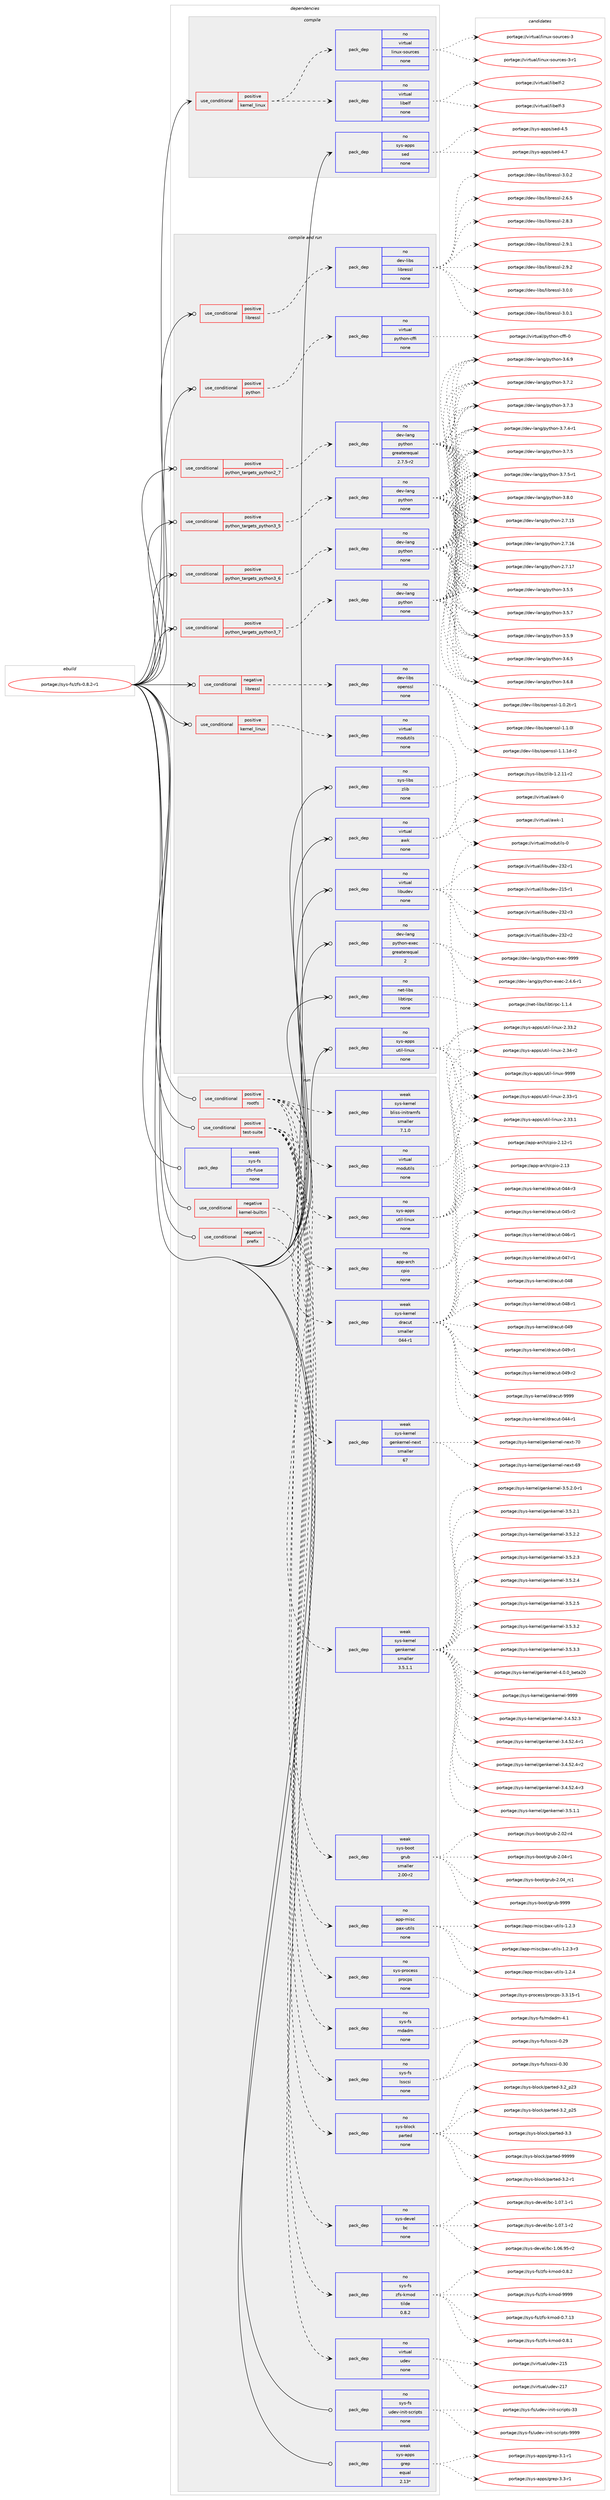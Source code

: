 digraph prolog {

# *************
# Graph options
# *************

newrank=true;
concentrate=true;
compound=true;
graph [rankdir=LR,fontname=Helvetica,fontsize=10,ranksep=1.5];#, ranksep=2.5, nodesep=0.2];
edge  [arrowhead=vee];
node  [fontname=Helvetica,fontsize=10];

# **********
# The ebuild
# **********

subgraph cluster_leftcol {
color=gray;
rank=same;
label=<<i>ebuild</i>>;
id [label="portage://sys-fs/zfs-0.8.2-r1", color=red, width=4, href="../sys-fs/zfs-0.8.2-r1.svg"];
}

# ****************
# The dependencies
# ****************

subgraph cluster_midcol {
color=gray;
label=<<i>dependencies</i>>;
subgraph cluster_compile {
fillcolor="#eeeeee";
style=filled;
label=<<i>compile</i>>;
subgraph cond103349 {
dependency426975 [label=<<TABLE BORDER="0" CELLBORDER="1" CELLSPACING="0" CELLPADDING="4"><TR><TD ROWSPAN="3" CELLPADDING="10">use_conditional</TD></TR><TR><TD>positive</TD></TR><TR><TD>kernel_linux</TD></TR></TABLE>>, shape=none, color=red];
subgraph pack316476 {
dependency426976 [label=<<TABLE BORDER="0" CELLBORDER="1" CELLSPACING="0" CELLPADDING="4" WIDTH="220"><TR><TD ROWSPAN="6" CELLPADDING="30">pack_dep</TD></TR><TR><TD WIDTH="110">no</TD></TR><TR><TD>virtual</TD></TR><TR><TD>linux-sources</TD></TR><TR><TD>none</TD></TR><TR><TD></TD></TR></TABLE>>, shape=none, color=blue];
}
dependency426975:e -> dependency426976:w [weight=20,style="dashed",arrowhead="vee"];
subgraph pack316477 {
dependency426977 [label=<<TABLE BORDER="0" CELLBORDER="1" CELLSPACING="0" CELLPADDING="4" WIDTH="220"><TR><TD ROWSPAN="6" CELLPADDING="30">pack_dep</TD></TR><TR><TD WIDTH="110">no</TD></TR><TR><TD>virtual</TD></TR><TR><TD>libelf</TD></TR><TR><TD>none</TD></TR><TR><TD></TD></TR></TABLE>>, shape=none, color=blue];
}
dependency426975:e -> dependency426977:w [weight=20,style="dashed",arrowhead="vee"];
}
id:e -> dependency426975:w [weight=20,style="solid",arrowhead="vee"];
subgraph pack316478 {
dependency426978 [label=<<TABLE BORDER="0" CELLBORDER="1" CELLSPACING="0" CELLPADDING="4" WIDTH="220"><TR><TD ROWSPAN="6" CELLPADDING="30">pack_dep</TD></TR><TR><TD WIDTH="110">no</TD></TR><TR><TD>sys-apps</TD></TR><TR><TD>sed</TD></TR><TR><TD>none</TD></TR><TR><TD></TD></TR></TABLE>>, shape=none, color=blue];
}
id:e -> dependency426978:w [weight=20,style="solid",arrowhead="vee"];
}
subgraph cluster_compileandrun {
fillcolor="#eeeeee";
style=filled;
label=<<i>compile and run</i>>;
subgraph cond103350 {
dependency426979 [label=<<TABLE BORDER="0" CELLBORDER="1" CELLSPACING="0" CELLPADDING="4"><TR><TD ROWSPAN="3" CELLPADDING="10">use_conditional</TD></TR><TR><TD>negative</TD></TR><TR><TD>libressl</TD></TR></TABLE>>, shape=none, color=red];
subgraph pack316479 {
dependency426980 [label=<<TABLE BORDER="0" CELLBORDER="1" CELLSPACING="0" CELLPADDING="4" WIDTH="220"><TR><TD ROWSPAN="6" CELLPADDING="30">pack_dep</TD></TR><TR><TD WIDTH="110">no</TD></TR><TR><TD>dev-libs</TD></TR><TR><TD>openssl</TD></TR><TR><TD>none</TD></TR><TR><TD></TD></TR></TABLE>>, shape=none, color=blue];
}
dependency426979:e -> dependency426980:w [weight=20,style="dashed",arrowhead="vee"];
}
id:e -> dependency426979:w [weight=20,style="solid",arrowhead="odotvee"];
subgraph cond103351 {
dependency426981 [label=<<TABLE BORDER="0" CELLBORDER="1" CELLSPACING="0" CELLPADDING="4"><TR><TD ROWSPAN="3" CELLPADDING="10">use_conditional</TD></TR><TR><TD>positive</TD></TR><TR><TD>kernel_linux</TD></TR></TABLE>>, shape=none, color=red];
subgraph pack316480 {
dependency426982 [label=<<TABLE BORDER="0" CELLBORDER="1" CELLSPACING="0" CELLPADDING="4" WIDTH="220"><TR><TD ROWSPAN="6" CELLPADDING="30">pack_dep</TD></TR><TR><TD WIDTH="110">no</TD></TR><TR><TD>virtual</TD></TR><TR><TD>modutils</TD></TR><TR><TD>none</TD></TR><TR><TD></TD></TR></TABLE>>, shape=none, color=blue];
}
dependency426981:e -> dependency426982:w [weight=20,style="dashed",arrowhead="vee"];
}
id:e -> dependency426981:w [weight=20,style="solid",arrowhead="odotvee"];
subgraph cond103352 {
dependency426983 [label=<<TABLE BORDER="0" CELLBORDER="1" CELLSPACING="0" CELLPADDING="4"><TR><TD ROWSPAN="3" CELLPADDING="10">use_conditional</TD></TR><TR><TD>positive</TD></TR><TR><TD>libressl</TD></TR></TABLE>>, shape=none, color=red];
subgraph pack316481 {
dependency426984 [label=<<TABLE BORDER="0" CELLBORDER="1" CELLSPACING="0" CELLPADDING="4" WIDTH="220"><TR><TD ROWSPAN="6" CELLPADDING="30">pack_dep</TD></TR><TR><TD WIDTH="110">no</TD></TR><TR><TD>dev-libs</TD></TR><TR><TD>libressl</TD></TR><TR><TD>none</TD></TR><TR><TD></TD></TR></TABLE>>, shape=none, color=blue];
}
dependency426983:e -> dependency426984:w [weight=20,style="dashed",arrowhead="vee"];
}
id:e -> dependency426983:w [weight=20,style="solid",arrowhead="odotvee"];
subgraph cond103353 {
dependency426985 [label=<<TABLE BORDER="0" CELLBORDER="1" CELLSPACING="0" CELLPADDING="4"><TR><TD ROWSPAN="3" CELLPADDING="10">use_conditional</TD></TR><TR><TD>positive</TD></TR><TR><TD>python</TD></TR></TABLE>>, shape=none, color=red];
subgraph pack316482 {
dependency426986 [label=<<TABLE BORDER="0" CELLBORDER="1" CELLSPACING="0" CELLPADDING="4" WIDTH="220"><TR><TD ROWSPAN="6" CELLPADDING="30">pack_dep</TD></TR><TR><TD WIDTH="110">no</TD></TR><TR><TD>virtual</TD></TR><TR><TD>python-cffi</TD></TR><TR><TD>none</TD></TR><TR><TD></TD></TR></TABLE>>, shape=none, color=blue];
}
dependency426985:e -> dependency426986:w [weight=20,style="dashed",arrowhead="vee"];
}
id:e -> dependency426985:w [weight=20,style="solid",arrowhead="odotvee"];
subgraph cond103354 {
dependency426987 [label=<<TABLE BORDER="0" CELLBORDER="1" CELLSPACING="0" CELLPADDING="4"><TR><TD ROWSPAN="3" CELLPADDING="10">use_conditional</TD></TR><TR><TD>positive</TD></TR><TR><TD>python_targets_python2_7</TD></TR></TABLE>>, shape=none, color=red];
subgraph pack316483 {
dependency426988 [label=<<TABLE BORDER="0" CELLBORDER="1" CELLSPACING="0" CELLPADDING="4" WIDTH="220"><TR><TD ROWSPAN="6" CELLPADDING="30">pack_dep</TD></TR><TR><TD WIDTH="110">no</TD></TR><TR><TD>dev-lang</TD></TR><TR><TD>python</TD></TR><TR><TD>greaterequal</TD></TR><TR><TD>2.7.5-r2</TD></TR></TABLE>>, shape=none, color=blue];
}
dependency426987:e -> dependency426988:w [weight=20,style="dashed",arrowhead="vee"];
}
id:e -> dependency426987:w [weight=20,style="solid",arrowhead="odotvee"];
subgraph cond103355 {
dependency426989 [label=<<TABLE BORDER="0" CELLBORDER="1" CELLSPACING="0" CELLPADDING="4"><TR><TD ROWSPAN="3" CELLPADDING="10">use_conditional</TD></TR><TR><TD>positive</TD></TR><TR><TD>python_targets_python3_5</TD></TR></TABLE>>, shape=none, color=red];
subgraph pack316484 {
dependency426990 [label=<<TABLE BORDER="0" CELLBORDER="1" CELLSPACING="0" CELLPADDING="4" WIDTH="220"><TR><TD ROWSPAN="6" CELLPADDING="30">pack_dep</TD></TR><TR><TD WIDTH="110">no</TD></TR><TR><TD>dev-lang</TD></TR><TR><TD>python</TD></TR><TR><TD>none</TD></TR><TR><TD></TD></TR></TABLE>>, shape=none, color=blue];
}
dependency426989:e -> dependency426990:w [weight=20,style="dashed",arrowhead="vee"];
}
id:e -> dependency426989:w [weight=20,style="solid",arrowhead="odotvee"];
subgraph cond103356 {
dependency426991 [label=<<TABLE BORDER="0" CELLBORDER="1" CELLSPACING="0" CELLPADDING="4"><TR><TD ROWSPAN="3" CELLPADDING="10">use_conditional</TD></TR><TR><TD>positive</TD></TR><TR><TD>python_targets_python3_6</TD></TR></TABLE>>, shape=none, color=red];
subgraph pack316485 {
dependency426992 [label=<<TABLE BORDER="0" CELLBORDER="1" CELLSPACING="0" CELLPADDING="4" WIDTH="220"><TR><TD ROWSPAN="6" CELLPADDING="30">pack_dep</TD></TR><TR><TD WIDTH="110">no</TD></TR><TR><TD>dev-lang</TD></TR><TR><TD>python</TD></TR><TR><TD>none</TD></TR><TR><TD></TD></TR></TABLE>>, shape=none, color=blue];
}
dependency426991:e -> dependency426992:w [weight=20,style="dashed",arrowhead="vee"];
}
id:e -> dependency426991:w [weight=20,style="solid",arrowhead="odotvee"];
subgraph cond103357 {
dependency426993 [label=<<TABLE BORDER="0" CELLBORDER="1" CELLSPACING="0" CELLPADDING="4"><TR><TD ROWSPAN="3" CELLPADDING="10">use_conditional</TD></TR><TR><TD>positive</TD></TR><TR><TD>python_targets_python3_7</TD></TR></TABLE>>, shape=none, color=red];
subgraph pack316486 {
dependency426994 [label=<<TABLE BORDER="0" CELLBORDER="1" CELLSPACING="0" CELLPADDING="4" WIDTH="220"><TR><TD ROWSPAN="6" CELLPADDING="30">pack_dep</TD></TR><TR><TD WIDTH="110">no</TD></TR><TR><TD>dev-lang</TD></TR><TR><TD>python</TD></TR><TR><TD>none</TD></TR><TR><TD></TD></TR></TABLE>>, shape=none, color=blue];
}
dependency426993:e -> dependency426994:w [weight=20,style="dashed",arrowhead="vee"];
}
id:e -> dependency426993:w [weight=20,style="solid",arrowhead="odotvee"];
subgraph pack316487 {
dependency426995 [label=<<TABLE BORDER="0" CELLBORDER="1" CELLSPACING="0" CELLPADDING="4" WIDTH="220"><TR><TD ROWSPAN="6" CELLPADDING="30">pack_dep</TD></TR><TR><TD WIDTH="110">no</TD></TR><TR><TD>dev-lang</TD></TR><TR><TD>python-exec</TD></TR><TR><TD>greaterequal</TD></TR><TR><TD>2</TD></TR></TABLE>>, shape=none, color=blue];
}
id:e -> dependency426995:w [weight=20,style="solid",arrowhead="odotvee"];
subgraph pack316488 {
dependency426996 [label=<<TABLE BORDER="0" CELLBORDER="1" CELLSPACING="0" CELLPADDING="4" WIDTH="220"><TR><TD ROWSPAN="6" CELLPADDING="30">pack_dep</TD></TR><TR><TD WIDTH="110">no</TD></TR><TR><TD>net-libs</TD></TR><TR><TD>libtirpc</TD></TR><TR><TD>none</TD></TR><TR><TD></TD></TR></TABLE>>, shape=none, color=blue];
}
id:e -> dependency426996:w [weight=20,style="solid",arrowhead="odotvee"];
subgraph pack316489 {
dependency426997 [label=<<TABLE BORDER="0" CELLBORDER="1" CELLSPACING="0" CELLPADDING="4" WIDTH="220"><TR><TD ROWSPAN="6" CELLPADDING="30">pack_dep</TD></TR><TR><TD WIDTH="110">no</TD></TR><TR><TD>sys-apps</TD></TR><TR><TD>util-linux</TD></TR><TR><TD>none</TD></TR><TR><TD></TD></TR></TABLE>>, shape=none, color=blue];
}
id:e -> dependency426997:w [weight=20,style="solid",arrowhead="odotvee"];
subgraph pack316490 {
dependency426998 [label=<<TABLE BORDER="0" CELLBORDER="1" CELLSPACING="0" CELLPADDING="4" WIDTH="220"><TR><TD ROWSPAN="6" CELLPADDING="30">pack_dep</TD></TR><TR><TD WIDTH="110">no</TD></TR><TR><TD>sys-libs</TD></TR><TR><TD>zlib</TD></TR><TR><TD>none</TD></TR><TR><TD></TD></TR></TABLE>>, shape=none, color=blue];
}
id:e -> dependency426998:w [weight=20,style="solid",arrowhead="odotvee"];
subgraph pack316491 {
dependency426999 [label=<<TABLE BORDER="0" CELLBORDER="1" CELLSPACING="0" CELLPADDING="4" WIDTH="220"><TR><TD ROWSPAN="6" CELLPADDING="30">pack_dep</TD></TR><TR><TD WIDTH="110">no</TD></TR><TR><TD>virtual</TD></TR><TR><TD>awk</TD></TR><TR><TD>none</TD></TR><TR><TD></TD></TR></TABLE>>, shape=none, color=blue];
}
id:e -> dependency426999:w [weight=20,style="solid",arrowhead="odotvee"];
subgraph pack316492 {
dependency427000 [label=<<TABLE BORDER="0" CELLBORDER="1" CELLSPACING="0" CELLPADDING="4" WIDTH="220"><TR><TD ROWSPAN="6" CELLPADDING="30">pack_dep</TD></TR><TR><TD WIDTH="110">no</TD></TR><TR><TD>virtual</TD></TR><TR><TD>libudev</TD></TR><TR><TD>none</TD></TR><TR><TD></TD></TR></TABLE>>, shape=none, color=blue];
}
id:e -> dependency427000:w [weight=20,style="solid",arrowhead="odotvee"];
}
subgraph cluster_run {
fillcolor="#eeeeee";
style=filled;
label=<<i>run</i>>;
subgraph cond103358 {
dependency427001 [label=<<TABLE BORDER="0" CELLBORDER="1" CELLSPACING="0" CELLPADDING="4"><TR><TD ROWSPAN="3" CELLPADDING="10">use_conditional</TD></TR><TR><TD>negative</TD></TR><TR><TD>kernel-builtin</TD></TR></TABLE>>, shape=none, color=red];
subgraph pack316493 {
dependency427002 [label=<<TABLE BORDER="0" CELLBORDER="1" CELLSPACING="0" CELLPADDING="4" WIDTH="220"><TR><TD ROWSPAN="6" CELLPADDING="30">pack_dep</TD></TR><TR><TD WIDTH="110">no</TD></TR><TR><TD>sys-fs</TD></TR><TR><TD>zfs-kmod</TD></TR><TR><TD>tilde</TD></TR><TR><TD>0.8.2</TD></TR></TABLE>>, shape=none, color=blue];
}
dependency427001:e -> dependency427002:w [weight=20,style="dashed",arrowhead="vee"];
}
id:e -> dependency427001:w [weight=20,style="solid",arrowhead="odot"];
subgraph cond103359 {
dependency427003 [label=<<TABLE BORDER="0" CELLBORDER="1" CELLSPACING="0" CELLPADDING="4"><TR><TD ROWSPAN="3" CELLPADDING="10">use_conditional</TD></TR><TR><TD>negative</TD></TR><TR><TD>prefix</TD></TR></TABLE>>, shape=none, color=red];
subgraph pack316494 {
dependency427004 [label=<<TABLE BORDER="0" CELLBORDER="1" CELLSPACING="0" CELLPADDING="4" WIDTH="220"><TR><TD ROWSPAN="6" CELLPADDING="30">pack_dep</TD></TR><TR><TD WIDTH="110">no</TD></TR><TR><TD>virtual</TD></TR><TR><TD>udev</TD></TR><TR><TD>none</TD></TR><TR><TD></TD></TR></TABLE>>, shape=none, color=blue];
}
dependency427003:e -> dependency427004:w [weight=20,style="dashed",arrowhead="vee"];
}
id:e -> dependency427003:w [weight=20,style="solid",arrowhead="odot"];
subgraph cond103360 {
dependency427005 [label=<<TABLE BORDER="0" CELLBORDER="1" CELLSPACING="0" CELLPADDING="4"><TR><TD ROWSPAN="3" CELLPADDING="10">use_conditional</TD></TR><TR><TD>positive</TD></TR><TR><TD>rootfs</TD></TR></TABLE>>, shape=none, color=red];
subgraph pack316495 {
dependency427006 [label=<<TABLE BORDER="0" CELLBORDER="1" CELLSPACING="0" CELLPADDING="4" WIDTH="220"><TR><TD ROWSPAN="6" CELLPADDING="30">pack_dep</TD></TR><TR><TD WIDTH="110">no</TD></TR><TR><TD>app-arch</TD></TR><TR><TD>cpio</TD></TR><TR><TD>none</TD></TR><TR><TD></TD></TR></TABLE>>, shape=none, color=blue];
}
dependency427005:e -> dependency427006:w [weight=20,style="dashed",arrowhead="vee"];
subgraph pack316496 {
dependency427007 [label=<<TABLE BORDER="0" CELLBORDER="1" CELLSPACING="0" CELLPADDING="4" WIDTH="220"><TR><TD ROWSPAN="6" CELLPADDING="30">pack_dep</TD></TR><TR><TD WIDTH="110">no</TD></TR><TR><TD>app-misc</TD></TR><TR><TD>pax-utils</TD></TR><TR><TD>none</TD></TR><TR><TD></TD></TR></TABLE>>, shape=none, color=blue];
}
dependency427005:e -> dependency427007:w [weight=20,style="dashed",arrowhead="vee"];
subgraph pack316497 {
dependency427008 [label=<<TABLE BORDER="0" CELLBORDER="1" CELLSPACING="0" CELLPADDING="4" WIDTH="220"><TR><TD ROWSPAN="6" CELLPADDING="30">pack_dep</TD></TR><TR><TD WIDTH="110">weak</TD></TR><TR><TD>sys-boot</TD></TR><TR><TD>grub</TD></TR><TR><TD>smaller</TD></TR><TR><TD>2.00-r2</TD></TR></TABLE>>, shape=none, color=blue];
}
dependency427005:e -> dependency427008:w [weight=20,style="dashed",arrowhead="vee"];
subgraph pack316498 {
dependency427009 [label=<<TABLE BORDER="0" CELLBORDER="1" CELLSPACING="0" CELLPADDING="4" WIDTH="220"><TR><TD ROWSPAN="6" CELLPADDING="30">pack_dep</TD></TR><TR><TD WIDTH="110">weak</TD></TR><TR><TD>sys-kernel</TD></TR><TR><TD>genkernel</TD></TR><TR><TD>smaller</TD></TR><TR><TD>3.5.1.1</TD></TR></TABLE>>, shape=none, color=blue];
}
dependency427005:e -> dependency427009:w [weight=20,style="dashed",arrowhead="vee"];
subgraph pack316499 {
dependency427010 [label=<<TABLE BORDER="0" CELLBORDER="1" CELLSPACING="0" CELLPADDING="4" WIDTH="220"><TR><TD ROWSPAN="6" CELLPADDING="30">pack_dep</TD></TR><TR><TD WIDTH="110">weak</TD></TR><TR><TD>sys-kernel</TD></TR><TR><TD>genkernel-next</TD></TR><TR><TD>smaller</TD></TR><TR><TD>67</TD></TR></TABLE>>, shape=none, color=blue];
}
dependency427005:e -> dependency427010:w [weight=20,style="dashed",arrowhead="vee"];
subgraph pack316500 {
dependency427011 [label=<<TABLE BORDER="0" CELLBORDER="1" CELLSPACING="0" CELLPADDING="4" WIDTH="220"><TR><TD ROWSPAN="6" CELLPADDING="30">pack_dep</TD></TR><TR><TD WIDTH="110">weak</TD></TR><TR><TD>sys-kernel</TD></TR><TR><TD>bliss-initramfs</TD></TR><TR><TD>smaller</TD></TR><TR><TD>7.1.0</TD></TR></TABLE>>, shape=none, color=blue];
}
dependency427005:e -> dependency427011:w [weight=20,style="dashed",arrowhead="vee"];
subgraph pack316501 {
dependency427012 [label=<<TABLE BORDER="0" CELLBORDER="1" CELLSPACING="0" CELLPADDING="4" WIDTH="220"><TR><TD ROWSPAN="6" CELLPADDING="30">pack_dep</TD></TR><TR><TD WIDTH="110">weak</TD></TR><TR><TD>sys-kernel</TD></TR><TR><TD>dracut</TD></TR><TR><TD>smaller</TD></TR><TR><TD>044-r1</TD></TR></TABLE>>, shape=none, color=blue];
}
dependency427005:e -> dependency427012:w [weight=20,style="dashed",arrowhead="vee"];
}
id:e -> dependency427005:w [weight=20,style="solid",arrowhead="odot"];
subgraph cond103361 {
dependency427013 [label=<<TABLE BORDER="0" CELLBORDER="1" CELLSPACING="0" CELLPADDING="4"><TR><TD ROWSPAN="3" CELLPADDING="10">use_conditional</TD></TR><TR><TD>positive</TD></TR><TR><TD>test-suite</TD></TR></TABLE>>, shape=none, color=red];
subgraph pack316502 {
dependency427014 [label=<<TABLE BORDER="0" CELLBORDER="1" CELLSPACING="0" CELLPADDING="4" WIDTH="220"><TR><TD ROWSPAN="6" CELLPADDING="30">pack_dep</TD></TR><TR><TD WIDTH="110">no</TD></TR><TR><TD>sys-apps</TD></TR><TR><TD>util-linux</TD></TR><TR><TD>none</TD></TR><TR><TD></TD></TR></TABLE>>, shape=none, color=blue];
}
dependency427013:e -> dependency427014:w [weight=20,style="dashed",arrowhead="vee"];
subgraph pack316503 {
dependency427015 [label=<<TABLE BORDER="0" CELLBORDER="1" CELLSPACING="0" CELLPADDING="4" WIDTH="220"><TR><TD ROWSPAN="6" CELLPADDING="30">pack_dep</TD></TR><TR><TD WIDTH="110">no</TD></TR><TR><TD>sys-devel</TD></TR><TR><TD>bc</TD></TR><TR><TD>none</TD></TR><TR><TD></TD></TR></TABLE>>, shape=none, color=blue];
}
dependency427013:e -> dependency427015:w [weight=20,style="dashed",arrowhead="vee"];
subgraph pack316504 {
dependency427016 [label=<<TABLE BORDER="0" CELLBORDER="1" CELLSPACING="0" CELLPADDING="4" WIDTH="220"><TR><TD ROWSPAN="6" CELLPADDING="30">pack_dep</TD></TR><TR><TD WIDTH="110">no</TD></TR><TR><TD>sys-block</TD></TR><TR><TD>parted</TD></TR><TR><TD>none</TD></TR><TR><TD></TD></TR></TABLE>>, shape=none, color=blue];
}
dependency427013:e -> dependency427016:w [weight=20,style="dashed",arrowhead="vee"];
subgraph pack316505 {
dependency427017 [label=<<TABLE BORDER="0" CELLBORDER="1" CELLSPACING="0" CELLPADDING="4" WIDTH="220"><TR><TD ROWSPAN="6" CELLPADDING="30">pack_dep</TD></TR><TR><TD WIDTH="110">no</TD></TR><TR><TD>sys-fs</TD></TR><TR><TD>lsscsi</TD></TR><TR><TD>none</TD></TR><TR><TD></TD></TR></TABLE>>, shape=none, color=blue];
}
dependency427013:e -> dependency427017:w [weight=20,style="dashed",arrowhead="vee"];
subgraph pack316506 {
dependency427018 [label=<<TABLE BORDER="0" CELLBORDER="1" CELLSPACING="0" CELLPADDING="4" WIDTH="220"><TR><TD ROWSPAN="6" CELLPADDING="30">pack_dep</TD></TR><TR><TD WIDTH="110">no</TD></TR><TR><TD>sys-fs</TD></TR><TR><TD>mdadm</TD></TR><TR><TD>none</TD></TR><TR><TD></TD></TR></TABLE>>, shape=none, color=blue];
}
dependency427013:e -> dependency427018:w [weight=20,style="dashed",arrowhead="vee"];
subgraph pack316507 {
dependency427019 [label=<<TABLE BORDER="0" CELLBORDER="1" CELLSPACING="0" CELLPADDING="4" WIDTH="220"><TR><TD ROWSPAN="6" CELLPADDING="30">pack_dep</TD></TR><TR><TD WIDTH="110">no</TD></TR><TR><TD>sys-process</TD></TR><TR><TD>procps</TD></TR><TR><TD>none</TD></TR><TR><TD></TD></TR></TABLE>>, shape=none, color=blue];
}
dependency427013:e -> dependency427019:w [weight=20,style="dashed",arrowhead="vee"];
subgraph pack316508 {
dependency427020 [label=<<TABLE BORDER="0" CELLBORDER="1" CELLSPACING="0" CELLPADDING="4" WIDTH="220"><TR><TD ROWSPAN="6" CELLPADDING="30">pack_dep</TD></TR><TR><TD WIDTH="110">no</TD></TR><TR><TD>virtual</TD></TR><TR><TD>modutils</TD></TR><TR><TD>none</TD></TR><TR><TD></TD></TR></TABLE>>, shape=none, color=blue];
}
dependency427013:e -> dependency427020:w [weight=20,style="dashed",arrowhead="vee"];
}
id:e -> dependency427013:w [weight=20,style="solid",arrowhead="odot"];
subgraph pack316509 {
dependency427021 [label=<<TABLE BORDER="0" CELLBORDER="1" CELLSPACING="0" CELLPADDING="4" WIDTH="220"><TR><TD ROWSPAN="6" CELLPADDING="30">pack_dep</TD></TR><TR><TD WIDTH="110">no</TD></TR><TR><TD>sys-fs</TD></TR><TR><TD>udev-init-scripts</TD></TR><TR><TD>none</TD></TR><TR><TD></TD></TR></TABLE>>, shape=none, color=blue];
}
id:e -> dependency427021:w [weight=20,style="solid",arrowhead="odot"];
subgraph pack316510 {
dependency427022 [label=<<TABLE BORDER="0" CELLBORDER="1" CELLSPACING="0" CELLPADDING="4" WIDTH="220"><TR><TD ROWSPAN="6" CELLPADDING="30">pack_dep</TD></TR><TR><TD WIDTH="110">weak</TD></TR><TR><TD>sys-apps</TD></TR><TR><TD>grep</TD></TR><TR><TD>equal</TD></TR><TR><TD>2.13*</TD></TR></TABLE>>, shape=none, color=blue];
}
id:e -> dependency427022:w [weight=20,style="solid",arrowhead="odot"];
subgraph pack316511 {
dependency427023 [label=<<TABLE BORDER="0" CELLBORDER="1" CELLSPACING="0" CELLPADDING="4" WIDTH="220"><TR><TD ROWSPAN="6" CELLPADDING="30">pack_dep</TD></TR><TR><TD WIDTH="110">weak</TD></TR><TR><TD>sys-fs</TD></TR><TR><TD>zfs-fuse</TD></TR><TR><TD>none</TD></TR><TR><TD></TD></TR></TABLE>>, shape=none, color=blue];
}
id:e -> dependency427023:w [weight=20,style="solid",arrowhead="odot"];
}
}

# **************
# The candidates
# **************

subgraph cluster_choices {
rank=same;
color=gray;
label=<<i>candidates</i>>;

subgraph choice316476 {
color=black;
nodesep=1;
choiceportage118105114116117971084710810511011712045115111117114991011154551 [label="portage://virtual/linux-sources-3", color=red, width=4,href="../virtual/linux-sources-3.svg"];
choiceportage1181051141161179710847108105110117120451151111171149910111545514511449 [label="portage://virtual/linux-sources-3-r1", color=red, width=4,href="../virtual/linux-sources-3-r1.svg"];
dependency426976:e -> choiceportage118105114116117971084710810511011712045115111117114991011154551:w [style=dotted,weight="100"];
dependency426976:e -> choiceportage1181051141161179710847108105110117120451151111171149910111545514511449:w [style=dotted,weight="100"];
}
subgraph choice316477 {
color=black;
nodesep=1;
choiceportage1181051141161179710847108105981011081024550 [label="portage://virtual/libelf-2", color=red, width=4,href="../virtual/libelf-2.svg"];
choiceportage1181051141161179710847108105981011081024551 [label="portage://virtual/libelf-3", color=red, width=4,href="../virtual/libelf-3.svg"];
dependency426977:e -> choiceportage1181051141161179710847108105981011081024550:w [style=dotted,weight="100"];
dependency426977:e -> choiceportage1181051141161179710847108105981011081024551:w [style=dotted,weight="100"];
}
subgraph choice316478 {
color=black;
nodesep=1;
choiceportage11512111545971121121154711510110045524653 [label="portage://sys-apps/sed-4.5", color=red, width=4,href="../sys-apps/sed-4.5.svg"];
choiceportage11512111545971121121154711510110045524655 [label="portage://sys-apps/sed-4.7", color=red, width=4,href="../sys-apps/sed-4.7.svg"];
dependency426978:e -> choiceportage11512111545971121121154711510110045524653:w [style=dotted,weight="100"];
dependency426978:e -> choiceportage11512111545971121121154711510110045524655:w [style=dotted,weight="100"];
}
subgraph choice316479 {
color=black;
nodesep=1;
choiceportage1001011184510810598115471111121011101151151084549464846501164511449 [label="portage://dev-libs/openssl-1.0.2t-r1", color=red, width=4,href="../dev-libs/openssl-1.0.2t-r1.svg"];
choiceportage100101118451081059811547111112101110115115108454946494648108 [label="portage://dev-libs/openssl-1.1.0l", color=red, width=4,href="../dev-libs/openssl-1.1.0l.svg"];
choiceportage1001011184510810598115471111121011101151151084549464946491004511450 [label="portage://dev-libs/openssl-1.1.1d-r2", color=red, width=4,href="../dev-libs/openssl-1.1.1d-r2.svg"];
dependency426980:e -> choiceportage1001011184510810598115471111121011101151151084549464846501164511449:w [style=dotted,weight="100"];
dependency426980:e -> choiceportage100101118451081059811547111112101110115115108454946494648108:w [style=dotted,weight="100"];
dependency426980:e -> choiceportage1001011184510810598115471111121011101151151084549464946491004511450:w [style=dotted,weight="100"];
}
subgraph choice316480 {
color=black;
nodesep=1;
choiceportage11810511411611797108471091111001171161051081154548 [label="portage://virtual/modutils-0", color=red, width=4,href="../virtual/modutils-0.svg"];
dependency426982:e -> choiceportage11810511411611797108471091111001171161051081154548:w [style=dotted,weight="100"];
}
subgraph choice316481 {
color=black;
nodesep=1;
choiceportage10010111845108105981154710810598114101115115108455046544653 [label="portage://dev-libs/libressl-2.6.5", color=red, width=4,href="../dev-libs/libressl-2.6.5.svg"];
choiceportage10010111845108105981154710810598114101115115108455046564651 [label="portage://dev-libs/libressl-2.8.3", color=red, width=4,href="../dev-libs/libressl-2.8.3.svg"];
choiceportage10010111845108105981154710810598114101115115108455046574649 [label="portage://dev-libs/libressl-2.9.1", color=red, width=4,href="../dev-libs/libressl-2.9.1.svg"];
choiceportage10010111845108105981154710810598114101115115108455046574650 [label="portage://dev-libs/libressl-2.9.2", color=red, width=4,href="../dev-libs/libressl-2.9.2.svg"];
choiceportage10010111845108105981154710810598114101115115108455146484648 [label="portage://dev-libs/libressl-3.0.0", color=red, width=4,href="../dev-libs/libressl-3.0.0.svg"];
choiceportage10010111845108105981154710810598114101115115108455146484649 [label="portage://dev-libs/libressl-3.0.1", color=red, width=4,href="../dev-libs/libressl-3.0.1.svg"];
choiceportage10010111845108105981154710810598114101115115108455146484650 [label="portage://dev-libs/libressl-3.0.2", color=red, width=4,href="../dev-libs/libressl-3.0.2.svg"];
dependency426984:e -> choiceportage10010111845108105981154710810598114101115115108455046544653:w [style=dotted,weight="100"];
dependency426984:e -> choiceportage10010111845108105981154710810598114101115115108455046564651:w [style=dotted,weight="100"];
dependency426984:e -> choiceportage10010111845108105981154710810598114101115115108455046574649:w [style=dotted,weight="100"];
dependency426984:e -> choiceportage10010111845108105981154710810598114101115115108455046574650:w [style=dotted,weight="100"];
dependency426984:e -> choiceportage10010111845108105981154710810598114101115115108455146484648:w [style=dotted,weight="100"];
dependency426984:e -> choiceportage10010111845108105981154710810598114101115115108455146484649:w [style=dotted,weight="100"];
dependency426984:e -> choiceportage10010111845108105981154710810598114101115115108455146484650:w [style=dotted,weight="100"];
}
subgraph choice316482 {
color=black;
nodesep=1;
choiceportage118105114116117971084711212111610411111045991021021054548 [label="portage://virtual/python-cffi-0", color=red, width=4,href="../virtual/python-cffi-0.svg"];
dependency426986:e -> choiceportage118105114116117971084711212111610411111045991021021054548:w [style=dotted,weight="100"];
}
subgraph choice316483 {
color=black;
nodesep=1;
choiceportage10010111845108971101034711212111610411111045504655464953 [label="portage://dev-lang/python-2.7.15", color=red, width=4,href="../dev-lang/python-2.7.15.svg"];
choiceportage10010111845108971101034711212111610411111045504655464954 [label="portage://dev-lang/python-2.7.16", color=red, width=4,href="../dev-lang/python-2.7.16.svg"];
choiceportage10010111845108971101034711212111610411111045504655464955 [label="portage://dev-lang/python-2.7.17", color=red, width=4,href="../dev-lang/python-2.7.17.svg"];
choiceportage100101118451089711010347112121116104111110455146534653 [label="portage://dev-lang/python-3.5.5", color=red, width=4,href="../dev-lang/python-3.5.5.svg"];
choiceportage100101118451089711010347112121116104111110455146534655 [label="portage://dev-lang/python-3.5.7", color=red, width=4,href="../dev-lang/python-3.5.7.svg"];
choiceportage100101118451089711010347112121116104111110455146534657 [label="portage://dev-lang/python-3.5.9", color=red, width=4,href="../dev-lang/python-3.5.9.svg"];
choiceportage100101118451089711010347112121116104111110455146544653 [label="portage://dev-lang/python-3.6.5", color=red, width=4,href="../dev-lang/python-3.6.5.svg"];
choiceportage100101118451089711010347112121116104111110455146544656 [label="portage://dev-lang/python-3.6.8", color=red, width=4,href="../dev-lang/python-3.6.8.svg"];
choiceportage100101118451089711010347112121116104111110455146544657 [label="portage://dev-lang/python-3.6.9", color=red, width=4,href="../dev-lang/python-3.6.9.svg"];
choiceportage100101118451089711010347112121116104111110455146554650 [label="portage://dev-lang/python-3.7.2", color=red, width=4,href="../dev-lang/python-3.7.2.svg"];
choiceportage100101118451089711010347112121116104111110455146554651 [label="portage://dev-lang/python-3.7.3", color=red, width=4,href="../dev-lang/python-3.7.3.svg"];
choiceportage1001011184510897110103471121211161041111104551465546524511449 [label="portage://dev-lang/python-3.7.4-r1", color=red, width=4,href="../dev-lang/python-3.7.4-r1.svg"];
choiceportage100101118451089711010347112121116104111110455146554653 [label="portage://dev-lang/python-3.7.5", color=red, width=4,href="../dev-lang/python-3.7.5.svg"];
choiceportage1001011184510897110103471121211161041111104551465546534511449 [label="portage://dev-lang/python-3.7.5-r1", color=red, width=4,href="../dev-lang/python-3.7.5-r1.svg"];
choiceportage100101118451089711010347112121116104111110455146564648 [label="portage://dev-lang/python-3.8.0", color=red, width=4,href="../dev-lang/python-3.8.0.svg"];
dependency426988:e -> choiceportage10010111845108971101034711212111610411111045504655464953:w [style=dotted,weight="100"];
dependency426988:e -> choiceportage10010111845108971101034711212111610411111045504655464954:w [style=dotted,weight="100"];
dependency426988:e -> choiceportage10010111845108971101034711212111610411111045504655464955:w [style=dotted,weight="100"];
dependency426988:e -> choiceportage100101118451089711010347112121116104111110455146534653:w [style=dotted,weight="100"];
dependency426988:e -> choiceportage100101118451089711010347112121116104111110455146534655:w [style=dotted,weight="100"];
dependency426988:e -> choiceportage100101118451089711010347112121116104111110455146534657:w [style=dotted,weight="100"];
dependency426988:e -> choiceportage100101118451089711010347112121116104111110455146544653:w [style=dotted,weight="100"];
dependency426988:e -> choiceportage100101118451089711010347112121116104111110455146544656:w [style=dotted,weight="100"];
dependency426988:e -> choiceportage100101118451089711010347112121116104111110455146544657:w [style=dotted,weight="100"];
dependency426988:e -> choiceportage100101118451089711010347112121116104111110455146554650:w [style=dotted,weight="100"];
dependency426988:e -> choiceportage100101118451089711010347112121116104111110455146554651:w [style=dotted,weight="100"];
dependency426988:e -> choiceportage1001011184510897110103471121211161041111104551465546524511449:w [style=dotted,weight="100"];
dependency426988:e -> choiceportage100101118451089711010347112121116104111110455146554653:w [style=dotted,weight="100"];
dependency426988:e -> choiceportage1001011184510897110103471121211161041111104551465546534511449:w [style=dotted,weight="100"];
dependency426988:e -> choiceportage100101118451089711010347112121116104111110455146564648:w [style=dotted,weight="100"];
}
subgraph choice316484 {
color=black;
nodesep=1;
choiceportage10010111845108971101034711212111610411111045504655464953 [label="portage://dev-lang/python-2.7.15", color=red, width=4,href="../dev-lang/python-2.7.15.svg"];
choiceportage10010111845108971101034711212111610411111045504655464954 [label="portage://dev-lang/python-2.7.16", color=red, width=4,href="../dev-lang/python-2.7.16.svg"];
choiceportage10010111845108971101034711212111610411111045504655464955 [label="portage://dev-lang/python-2.7.17", color=red, width=4,href="../dev-lang/python-2.7.17.svg"];
choiceportage100101118451089711010347112121116104111110455146534653 [label="portage://dev-lang/python-3.5.5", color=red, width=4,href="../dev-lang/python-3.5.5.svg"];
choiceportage100101118451089711010347112121116104111110455146534655 [label="portage://dev-lang/python-3.5.7", color=red, width=4,href="../dev-lang/python-3.5.7.svg"];
choiceportage100101118451089711010347112121116104111110455146534657 [label="portage://dev-lang/python-3.5.9", color=red, width=4,href="../dev-lang/python-3.5.9.svg"];
choiceportage100101118451089711010347112121116104111110455146544653 [label="portage://dev-lang/python-3.6.5", color=red, width=4,href="../dev-lang/python-3.6.5.svg"];
choiceportage100101118451089711010347112121116104111110455146544656 [label="portage://dev-lang/python-3.6.8", color=red, width=4,href="../dev-lang/python-3.6.8.svg"];
choiceportage100101118451089711010347112121116104111110455146544657 [label="portage://dev-lang/python-3.6.9", color=red, width=4,href="../dev-lang/python-3.6.9.svg"];
choiceportage100101118451089711010347112121116104111110455146554650 [label="portage://dev-lang/python-3.7.2", color=red, width=4,href="../dev-lang/python-3.7.2.svg"];
choiceportage100101118451089711010347112121116104111110455146554651 [label="portage://dev-lang/python-3.7.3", color=red, width=4,href="../dev-lang/python-3.7.3.svg"];
choiceportage1001011184510897110103471121211161041111104551465546524511449 [label="portage://dev-lang/python-3.7.4-r1", color=red, width=4,href="../dev-lang/python-3.7.4-r1.svg"];
choiceportage100101118451089711010347112121116104111110455146554653 [label="portage://dev-lang/python-3.7.5", color=red, width=4,href="../dev-lang/python-3.7.5.svg"];
choiceportage1001011184510897110103471121211161041111104551465546534511449 [label="portage://dev-lang/python-3.7.5-r1", color=red, width=4,href="../dev-lang/python-3.7.5-r1.svg"];
choiceportage100101118451089711010347112121116104111110455146564648 [label="portage://dev-lang/python-3.8.0", color=red, width=4,href="../dev-lang/python-3.8.0.svg"];
dependency426990:e -> choiceportage10010111845108971101034711212111610411111045504655464953:w [style=dotted,weight="100"];
dependency426990:e -> choiceportage10010111845108971101034711212111610411111045504655464954:w [style=dotted,weight="100"];
dependency426990:e -> choiceportage10010111845108971101034711212111610411111045504655464955:w [style=dotted,weight="100"];
dependency426990:e -> choiceportage100101118451089711010347112121116104111110455146534653:w [style=dotted,weight="100"];
dependency426990:e -> choiceportage100101118451089711010347112121116104111110455146534655:w [style=dotted,weight="100"];
dependency426990:e -> choiceportage100101118451089711010347112121116104111110455146534657:w [style=dotted,weight="100"];
dependency426990:e -> choiceportage100101118451089711010347112121116104111110455146544653:w [style=dotted,weight="100"];
dependency426990:e -> choiceportage100101118451089711010347112121116104111110455146544656:w [style=dotted,weight="100"];
dependency426990:e -> choiceportage100101118451089711010347112121116104111110455146544657:w [style=dotted,weight="100"];
dependency426990:e -> choiceportage100101118451089711010347112121116104111110455146554650:w [style=dotted,weight="100"];
dependency426990:e -> choiceportage100101118451089711010347112121116104111110455146554651:w [style=dotted,weight="100"];
dependency426990:e -> choiceportage1001011184510897110103471121211161041111104551465546524511449:w [style=dotted,weight="100"];
dependency426990:e -> choiceportage100101118451089711010347112121116104111110455146554653:w [style=dotted,weight="100"];
dependency426990:e -> choiceportage1001011184510897110103471121211161041111104551465546534511449:w [style=dotted,weight="100"];
dependency426990:e -> choiceportage100101118451089711010347112121116104111110455146564648:w [style=dotted,weight="100"];
}
subgraph choice316485 {
color=black;
nodesep=1;
choiceportage10010111845108971101034711212111610411111045504655464953 [label="portage://dev-lang/python-2.7.15", color=red, width=4,href="../dev-lang/python-2.7.15.svg"];
choiceportage10010111845108971101034711212111610411111045504655464954 [label="portage://dev-lang/python-2.7.16", color=red, width=4,href="../dev-lang/python-2.7.16.svg"];
choiceportage10010111845108971101034711212111610411111045504655464955 [label="portage://dev-lang/python-2.7.17", color=red, width=4,href="../dev-lang/python-2.7.17.svg"];
choiceportage100101118451089711010347112121116104111110455146534653 [label="portage://dev-lang/python-3.5.5", color=red, width=4,href="../dev-lang/python-3.5.5.svg"];
choiceportage100101118451089711010347112121116104111110455146534655 [label="portage://dev-lang/python-3.5.7", color=red, width=4,href="../dev-lang/python-3.5.7.svg"];
choiceportage100101118451089711010347112121116104111110455146534657 [label="portage://dev-lang/python-3.5.9", color=red, width=4,href="../dev-lang/python-3.5.9.svg"];
choiceportage100101118451089711010347112121116104111110455146544653 [label="portage://dev-lang/python-3.6.5", color=red, width=4,href="../dev-lang/python-3.6.5.svg"];
choiceportage100101118451089711010347112121116104111110455146544656 [label="portage://dev-lang/python-3.6.8", color=red, width=4,href="../dev-lang/python-3.6.8.svg"];
choiceportage100101118451089711010347112121116104111110455146544657 [label="portage://dev-lang/python-3.6.9", color=red, width=4,href="../dev-lang/python-3.6.9.svg"];
choiceportage100101118451089711010347112121116104111110455146554650 [label="portage://dev-lang/python-3.7.2", color=red, width=4,href="../dev-lang/python-3.7.2.svg"];
choiceportage100101118451089711010347112121116104111110455146554651 [label="portage://dev-lang/python-3.7.3", color=red, width=4,href="../dev-lang/python-3.7.3.svg"];
choiceportage1001011184510897110103471121211161041111104551465546524511449 [label="portage://dev-lang/python-3.7.4-r1", color=red, width=4,href="../dev-lang/python-3.7.4-r1.svg"];
choiceportage100101118451089711010347112121116104111110455146554653 [label="portage://dev-lang/python-3.7.5", color=red, width=4,href="../dev-lang/python-3.7.5.svg"];
choiceportage1001011184510897110103471121211161041111104551465546534511449 [label="portage://dev-lang/python-3.7.5-r1", color=red, width=4,href="../dev-lang/python-3.7.5-r1.svg"];
choiceportage100101118451089711010347112121116104111110455146564648 [label="portage://dev-lang/python-3.8.0", color=red, width=4,href="../dev-lang/python-3.8.0.svg"];
dependency426992:e -> choiceportage10010111845108971101034711212111610411111045504655464953:w [style=dotted,weight="100"];
dependency426992:e -> choiceportage10010111845108971101034711212111610411111045504655464954:w [style=dotted,weight="100"];
dependency426992:e -> choiceportage10010111845108971101034711212111610411111045504655464955:w [style=dotted,weight="100"];
dependency426992:e -> choiceportage100101118451089711010347112121116104111110455146534653:w [style=dotted,weight="100"];
dependency426992:e -> choiceportage100101118451089711010347112121116104111110455146534655:w [style=dotted,weight="100"];
dependency426992:e -> choiceportage100101118451089711010347112121116104111110455146534657:w [style=dotted,weight="100"];
dependency426992:e -> choiceportage100101118451089711010347112121116104111110455146544653:w [style=dotted,weight="100"];
dependency426992:e -> choiceportage100101118451089711010347112121116104111110455146544656:w [style=dotted,weight="100"];
dependency426992:e -> choiceportage100101118451089711010347112121116104111110455146544657:w [style=dotted,weight="100"];
dependency426992:e -> choiceportage100101118451089711010347112121116104111110455146554650:w [style=dotted,weight="100"];
dependency426992:e -> choiceportage100101118451089711010347112121116104111110455146554651:w [style=dotted,weight="100"];
dependency426992:e -> choiceportage1001011184510897110103471121211161041111104551465546524511449:w [style=dotted,weight="100"];
dependency426992:e -> choiceportage100101118451089711010347112121116104111110455146554653:w [style=dotted,weight="100"];
dependency426992:e -> choiceportage1001011184510897110103471121211161041111104551465546534511449:w [style=dotted,weight="100"];
dependency426992:e -> choiceportage100101118451089711010347112121116104111110455146564648:w [style=dotted,weight="100"];
}
subgraph choice316486 {
color=black;
nodesep=1;
choiceportage10010111845108971101034711212111610411111045504655464953 [label="portage://dev-lang/python-2.7.15", color=red, width=4,href="../dev-lang/python-2.7.15.svg"];
choiceportage10010111845108971101034711212111610411111045504655464954 [label="portage://dev-lang/python-2.7.16", color=red, width=4,href="../dev-lang/python-2.7.16.svg"];
choiceportage10010111845108971101034711212111610411111045504655464955 [label="portage://dev-lang/python-2.7.17", color=red, width=4,href="../dev-lang/python-2.7.17.svg"];
choiceportage100101118451089711010347112121116104111110455146534653 [label="portage://dev-lang/python-3.5.5", color=red, width=4,href="../dev-lang/python-3.5.5.svg"];
choiceportage100101118451089711010347112121116104111110455146534655 [label="portage://dev-lang/python-3.5.7", color=red, width=4,href="../dev-lang/python-3.5.7.svg"];
choiceportage100101118451089711010347112121116104111110455146534657 [label="portage://dev-lang/python-3.5.9", color=red, width=4,href="../dev-lang/python-3.5.9.svg"];
choiceportage100101118451089711010347112121116104111110455146544653 [label="portage://dev-lang/python-3.6.5", color=red, width=4,href="../dev-lang/python-3.6.5.svg"];
choiceportage100101118451089711010347112121116104111110455146544656 [label="portage://dev-lang/python-3.6.8", color=red, width=4,href="../dev-lang/python-3.6.8.svg"];
choiceportage100101118451089711010347112121116104111110455146544657 [label="portage://dev-lang/python-3.6.9", color=red, width=4,href="../dev-lang/python-3.6.9.svg"];
choiceportage100101118451089711010347112121116104111110455146554650 [label="portage://dev-lang/python-3.7.2", color=red, width=4,href="../dev-lang/python-3.7.2.svg"];
choiceportage100101118451089711010347112121116104111110455146554651 [label="portage://dev-lang/python-3.7.3", color=red, width=4,href="../dev-lang/python-3.7.3.svg"];
choiceportage1001011184510897110103471121211161041111104551465546524511449 [label="portage://dev-lang/python-3.7.4-r1", color=red, width=4,href="../dev-lang/python-3.7.4-r1.svg"];
choiceportage100101118451089711010347112121116104111110455146554653 [label="portage://dev-lang/python-3.7.5", color=red, width=4,href="../dev-lang/python-3.7.5.svg"];
choiceportage1001011184510897110103471121211161041111104551465546534511449 [label="portage://dev-lang/python-3.7.5-r1", color=red, width=4,href="../dev-lang/python-3.7.5-r1.svg"];
choiceportage100101118451089711010347112121116104111110455146564648 [label="portage://dev-lang/python-3.8.0", color=red, width=4,href="../dev-lang/python-3.8.0.svg"];
dependency426994:e -> choiceportage10010111845108971101034711212111610411111045504655464953:w [style=dotted,weight="100"];
dependency426994:e -> choiceportage10010111845108971101034711212111610411111045504655464954:w [style=dotted,weight="100"];
dependency426994:e -> choiceportage10010111845108971101034711212111610411111045504655464955:w [style=dotted,weight="100"];
dependency426994:e -> choiceportage100101118451089711010347112121116104111110455146534653:w [style=dotted,weight="100"];
dependency426994:e -> choiceportage100101118451089711010347112121116104111110455146534655:w [style=dotted,weight="100"];
dependency426994:e -> choiceportage100101118451089711010347112121116104111110455146534657:w [style=dotted,weight="100"];
dependency426994:e -> choiceportage100101118451089711010347112121116104111110455146544653:w [style=dotted,weight="100"];
dependency426994:e -> choiceportage100101118451089711010347112121116104111110455146544656:w [style=dotted,weight="100"];
dependency426994:e -> choiceportage100101118451089711010347112121116104111110455146544657:w [style=dotted,weight="100"];
dependency426994:e -> choiceportage100101118451089711010347112121116104111110455146554650:w [style=dotted,weight="100"];
dependency426994:e -> choiceportage100101118451089711010347112121116104111110455146554651:w [style=dotted,weight="100"];
dependency426994:e -> choiceportage1001011184510897110103471121211161041111104551465546524511449:w [style=dotted,weight="100"];
dependency426994:e -> choiceportage100101118451089711010347112121116104111110455146554653:w [style=dotted,weight="100"];
dependency426994:e -> choiceportage1001011184510897110103471121211161041111104551465546534511449:w [style=dotted,weight="100"];
dependency426994:e -> choiceportage100101118451089711010347112121116104111110455146564648:w [style=dotted,weight="100"];
}
subgraph choice316487 {
color=black;
nodesep=1;
choiceportage10010111845108971101034711212111610411111045101120101994550465246544511449 [label="portage://dev-lang/python-exec-2.4.6-r1", color=red, width=4,href="../dev-lang/python-exec-2.4.6-r1.svg"];
choiceportage10010111845108971101034711212111610411111045101120101994557575757 [label="portage://dev-lang/python-exec-9999", color=red, width=4,href="../dev-lang/python-exec-9999.svg"];
dependency426995:e -> choiceportage10010111845108971101034711212111610411111045101120101994550465246544511449:w [style=dotted,weight="100"];
dependency426995:e -> choiceportage10010111845108971101034711212111610411111045101120101994557575757:w [style=dotted,weight="100"];
}
subgraph choice316488 {
color=black;
nodesep=1;
choiceportage1101011164510810598115471081059811610511411299454946494652 [label="portage://net-libs/libtirpc-1.1.4", color=red, width=4,href="../net-libs/libtirpc-1.1.4.svg"];
dependency426996:e -> choiceportage1101011164510810598115471081059811610511411299454946494652:w [style=dotted,weight="100"];
}
subgraph choice316489 {
color=black;
nodesep=1;
choiceportage1151211154597112112115471171161051084510810511011712045504651514511449 [label="portage://sys-apps/util-linux-2.33-r1", color=red, width=4,href="../sys-apps/util-linux-2.33-r1.svg"];
choiceportage1151211154597112112115471171161051084510810511011712045504651514649 [label="portage://sys-apps/util-linux-2.33.1", color=red, width=4,href="../sys-apps/util-linux-2.33.1.svg"];
choiceportage1151211154597112112115471171161051084510810511011712045504651514650 [label="portage://sys-apps/util-linux-2.33.2", color=red, width=4,href="../sys-apps/util-linux-2.33.2.svg"];
choiceportage1151211154597112112115471171161051084510810511011712045504651524511450 [label="portage://sys-apps/util-linux-2.34-r2", color=red, width=4,href="../sys-apps/util-linux-2.34-r2.svg"];
choiceportage115121115459711211211547117116105108451081051101171204557575757 [label="portage://sys-apps/util-linux-9999", color=red, width=4,href="../sys-apps/util-linux-9999.svg"];
dependency426997:e -> choiceportage1151211154597112112115471171161051084510810511011712045504651514511449:w [style=dotted,weight="100"];
dependency426997:e -> choiceportage1151211154597112112115471171161051084510810511011712045504651514649:w [style=dotted,weight="100"];
dependency426997:e -> choiceportage1151211154597112112115471171161051084510810511011712045504651514650:w [style=dotted,weight="100"];
dependency426997:e -> choiceportage1151211154597112112115471171161051084510810511011712045504651524511450:w [style=dotted,weight="100"];
dependency426997:e -> choiceportage115121115459711211211547117116105108451081051101171204557575757:w [style=dotted,weight="100"];
}
subgraph choice316490 {
color=black;
nodesep=1;
choiceportage11512111545108105981154712210810598454946504649494511450 [label="portage://sys-libs/zlib-1.2.11-r2", color=red, width=4,href="../sys-libs/zlib-1.2.11-r2.svg"];
dependency426998:e -> choiceportage11512111545108105981154712210810598454946504649494511450:w [style=dotted,weight="100"];
}
subgraph choice316491 {
color=black;
nodesep=1;
choiceportage1181051141161179710847971191074548 [label="portage://virtual/awk-0", color=red, width=4,href="../virtual/awk-0.svg"];
choiceportage1181051141161179710847971191074549 [label="portage://virtual/awk-1", color=red, width=4,href="../virtual/awk-1.svg"];
dependency426999:e -> choiceportage1181051141161179710847971191074548:w [style=dotted,weight="100"];
dependency426999:e -> choiceportage1181051141161179710847971191074549:w [style=dotted,weight="100"];
}
subgraph choice316492 {
color=black;
nodesep=1;
choiceportage118105114116117971084710810598117100101118455049534511449 [label="portage://virtual/libudev-215-r1", color=red, width=4,href="../virtual/libudev-215-r1.svg"];
choiceportage118105114116117971084710810598117100101118455051504511449 [label="portage://virtual/libudev-232-r1", color=red, width=4,href="../virtual/libudev-232-r1.svg"];
choiceportage118105114116117971084710810598117100101118455051504511450 [label="portage://virtual/libudev-232-r2", color=red, width=4,href="../virtual/libudev-232-r2.svg"];
choiceportage118105114116117971084710810598117100101118455051504511451 [label="portage://virtual/libudev-232-r3", color=red, width=4,href="../virtual/libudev-232-r3.svg"];
dependency427000:e -> choiceportage118105114116117971084710810598117100101118455049534511449:w [style=dotted,weight="100"];
dependency427000:e -> choiceportage118105114116117971084710810598117100101118455051504511449:w [style=dotted,weight="100"];
dependency427000:e -> choiceportage118105114116117971084710810598117100101118455051504511450:w [style=dotted,weight="100"];
dependency427000:e -> choiceportage118105114116117971084710810598117100101118455051504511451:w [style=dotted,weight="100"];
}
subgraph choice316493 {
color=black;
nodesep=1;
choiceportage11512111545102115471221021154510710911110045484655464951 [label="portage://sys-fs/zfs-kmod-0.7.13", color=red, width=4,href="../sys-fs/zfs-kmod-0.7.13.svg"];
choiceportage115121115451021154712210211545107109111100454846564649 [label="portage://sys-fs/zfs-kmod-0.8.1", color=red, width=4,href="../sys-fs/zfs-kmod-0.8.1.svg"];
choiceportage115121115451021154712210211545107109111100454846564650 [label="portage://sys-fs/zfs-kmod-0.8.2", color=red, width=4,href="../sys-fs/zfs-kmod-0.8.2.svg"];
choiceportage1151211154510211547122102115451071091111004557575757 [label="portage://sys-fs/zfs-kmod-9999", color=red, width=4,href="../sys-fs/zfs-kmod-9999.svg"];
dependency427002:e -> choiceportage11512111545102115471221021154510710911110045484655464951:w [style=dotted,weight="100"];
dependency427002:e -> choiceportage115121115451021154712210211545107109111100454846564649:w [style=dotted,weight="100"];
dependency427002:e -> choiceportage115121115451021154712210211545107109111100454846564650:w [style=dotted,weight="100"];
dependency427002:e -> choiceportage1151211154510211547122102115451071091111004557575757:w [style=dotted,weight="100"];
}
subgraph choice316494 {
color=black;
nodesep=1;
choiceportage118105114116117971084711710010111845504953 [label="portage://virtual/udev-215", color=red, width=4,href="../virtual/udev-215.svg"];
choiceportage118105114116117971084711710010111845504955 [label="portage://virtual/udev-217", color=red, width=4,href="../virtual/udev-217.svg"];
dependency427004:e -> choiceportage118105114116117971084711710010111845504953:w [style=dotted,weight="100"];
dependency427004:e -> choiceportage118105114116117971084711710010111845504955:w [style=dotted,weight="100"];
}
subgraph choice316495 {
color=black;
nodesep=1;
choiceportage97112112459711499104479911210511145504649504511449 [label="portage://app-arch/cpio-2.12-r1", color=red, width=4,href="../app-arch/cpio-2.12-r1.svg"];
choiceportage9711211245971149910447991121051114550464951 [label="portage://app-arch/cpio-2.13", color=red, width=4,href="../app-arch/cpio-2.13.svg"];
dependency427006:e -> choiceportage97112112459711499104479911210511145504649504511449:w [style=dotted,weight="100"];
dependency427006:e -> choiceportage9711211245971149910447991121051114550464951:w [style=dotted,weight="100"];
}
subgraph choice316496 {
color=black;
nodesep=1;
choiceportage971121124510910511599471129712045117116105108115454946504651 [label="portage://app-misc/pax-utils-1.2.3", color=red, width=4,href="../app-misc/pax-utils-1.2.3.svg"];
choiceportage9711211245109105115994711297120451171161051081154549465046514511451 [label="portage://app-misc/pax-utils-1.2.3-r3", color=red, width=4,href="../app-misc/pax-utils-1.2.3-r3.svg"];
choiceportage971121124510910511599471129712045117116105108115454946504652 [label="portage://app-misc/pax-utils-1.2.4", color=red, width=4,href="../app-misc/pax-utils-1.2.4.svg"];
dependency427007:e -> choiceportage971121124510910511599471129712045117116105108115454946504651:w [style=dotted,weight="100"];
dependency427007:e -> choiceportage9711211245109105115994711297120451171161051081154549465046514511451:w [style=dotted,weight="100"];
dependency427007:e -> choiceportage971121124510910511599471129712045117116105108115454946504652:w [style=dotted,weight="100"];
}
subgraph choice316497 {
color=black;
nodesep=1;
choiceportage1151211154598111111116471031141179845504648504511452 [label="portage://sys-boot/grub-2.02-r4", color=red, width=4,href="../sys-boot/grub-2.02-r4.svg"];
choiceportage1151211154598111111116471031141179845504648524511449 [label="portage://sys-boot/grub-2.04-r1", color=red, width=4,href="../sys-boot/grub-2.04-r1.svg"];
choiceportage115121115459811111111647103114117984550464852951149949 [label="portage://sys-boot/grub-2.04_rc1", color=red, width=4,href="../sys-boot/grub-2.04_rc1.svg"];
choiceportage115121115459811111111647103114117984557575757 [label="portage://sys-boot/grub-9999", color=red, width=4,href="../sys-boot/grub-9999.svg"];
dependency427008:e -> choiceportage1151211154598111111116471031141179845504648504511452:w [style=dotted,weight="100"];
dependency427008:e -> choiceportage1151211154598111111116471031141179845504648524511449:w [style=dotted,weight="100"];
dependency427008:e -> choiceportage115121115459811111111647103114117984550464852951149949:w [style=dotted,weight="100"];
dependency427008:e -> choiceportage115121115459811111111647103114117984557575757:w [style=dotted,weight="100"];
}
subgraph choice316498 {
color=black;
nodesep=1;
choiceportage1151211154510710111411010110847103101110107101114110101108455146524653504651 [label="portage://sys-kernel/genkernel-3.4.52.3", color=red, width=4,href="../sys-kernel/genkernel-3.4.52.3.svg"];
choiceportage11512111545107101114110101108471031011101071011141101011084551465246535046524511449 [label="portage://sys-kernel/genkernel-3.4.52.4-r1", color=red, width=4,href="../sys-kernel/genkernel-3.4.52.4-r1.svg"];
choiceportage11512111545107101114110101108471031011101071011141101011084551465246535046524511450 [label="portage://sys-kernel/genkernel-3.4.52.4-r2", color=red, width=4,href="../sys-kernel/genkernel-3.4.52.4-r2.svg"];
choiceportage11512111545107101114110101108471031011101071011141101011084551465246535046524511451 [label="portage://sys-kernel/genkernel-3.4.52.4-r3", color=red, width=4,href="../sys-kernel/genkernel-3.4.52.4-r3.svg"];
choiceportage11512111545107101114110101108471031011101071011141101011084551465346494649 [label="portage://sys-kernel/genkernel-3.5.1.1", color=red, width=4,href="../sys-kernel/genkernel-3.5.1.1.svg"];
choiceportage115121115451071011141101011084710310111010710111411010110845514653465046484511449 [label="portage://sys-kernel/genkernel-3.5.2.0-r1", color=red, width=4,href="../sys-kernel/genkernel-3.5.2.0-r1.svg"];
choiceportage11512111545107101114110101108471031011101071011141101011084551465346504649 [label="portage://sys-kernel/genkernel-3.5.2.1", color=red, width=4,href="../sys-kernel/genkernel-3.5.2.1.svg"];
choiceportage11512111545107101114110101108471031011101071011141101011084551465346504650 [label="portage://sys-kernel/genkernel-3.5.2.2", color=red, width=4,href="../sys-kernel/genkernel-3.5.2.2.svg"];
choiceportage11512111545107101114110101108471031011101071011141101011084551465346504651 [label="portage://sys-kernel/genkernel-3.5.2.3", color=red, width=4,href="../sys-kernel/genkernel-3.5.2.3.svg"];
choiceportage11512111545107101114110101108471031011101071011141101011084551465346504652 [label="portage://sys-kernel/genkernel-3.5.2.4", color=red, width=4,href="../sys-kernel/genkernel-3.5.2.4.svg"];
choiceportage11512111545107101114110101108471031011101071011141101011084551465346504653 [label="portage://sys-kernel/genkernel-3.5.2.5", color=red, width=4,href="../sys-kernel/genkernel-3.5.2.5.svg"];
choiceportage11512111545107101114110101108471031011101071011141101011084551465346514650 [label="portage://sys-kernel/genkernel-3.5.3.2", color=red, width=4,href="../sys-kernel/genkernel-3.5.3.2.svg"];
choiceportage11512111545107101114110101108471031011101071011141101011084551465346514651 [label="portage://sys-kernel/genkernel-3.5.3.3", color=red, width=4,href="../sys-kernel/genkernel-3.5.3.3.svg"];
choiceportage11512111545107101114110101108471031011101071011141101011084552464846489598101116975048 [label="portage://sys-kernel/genkernel-4.0.0_beta20", color=red, width=4,href="../sys-kernel/genkernel-4.0.0_beta20.svg"];
choiceportage11512111545107101114110101108471031011101071011141101011084557575757 [label="portage://sys-kernel/genkernel-9999", color=red, width=4,href="../sys-kernel/genkernel-9999.svg"];
dependency427009:e -> choiceportage1151211154510710111411010110847103101110107101114110101108455146524653504651:w [style=dotted,weight="100"];
dependency427009:e -> choiceportage11512111545107101114110101108471031011101071011141101011084551465246535046524511449:w [style=dotted,weight="100"];
dependency427009:e -> choiceportage11512111545107101114110101108471031011101071011141101011084551465246535046524511450:w [style=dotted,weight="100"];
dependency427009:e -> choiceportage11512111545107101114110101108471031011101071011141101011084551465246535046524511451:w [style=dotted,weight="100"];
dependency427009:e -> choiceportage11512111545107101114110101108471031011101071011141101011084551465346494649:w [style=dotted,weight="100"];
dependency427009:e -> choiceportage115121115451071011141101011084710310111010710111411010110845514653465046484511449:w [style=dotted,weight="100"];
dependency427009:e -> choiceportage11512111545107101114110101108471031011101071011141101011084551465346504649:w [style=dotted,weight="100"];
dependency427009:e -> choiceportage11512111545107101114110101108471031011101071011141101011084551465346504650:w [style=dotted,weight="100"];
dependency427009:e -> choiceportage11512111545107101114110101108471031011101071011141101011084551465346504651:w [style=dotted,weight="100"];
dependency427009:e -> choiceportage11512111545107101114110101108471031011101071011141101011084551465346504652:w [style=dotted,weight="100"];
dependency427009:e -> choiceportage11512111545107101114110101108471031011101071011141101011084551465346504653:w [style=dotted,weight="100"];
dependency427009:e -> choiceportage11512111545107101114110101108471031011101071011141101011084551465346514650:w [style=dotted,weight="100"];
dependency427009:e -> choiceportage11512111545107101114110101108471031011101071011141101011084551465346514651:w [style=dotted,weight="100"];
dependency427009:e -> choiceportage11512111545107101114110101108471031011101071011141101011084552464846489598101116975048:w [style=dotted,weight="100"];
dependency427009:e -> choiceportage11512111545107101114110101108471031011101071011141101011084557575757:w [style=dotted,weight="100"];
}
subgraph choice316499 {
color=black;
nodesep=1;
choiceportage115121115451071011141101011084710310111010710111411010110845110101120116455457 [label="portage://sys-kernel/genkernel-next-69", color=red, width=4,href="../sys-kernel/genkernel-next-69.svg"];
choiceportage115121115451071011141101011084710310111010710111411010110845110101120116455548 [label="portage://sys-kernel/genkernel-next-70", color=red, width=4,href="../sys-kernel/genkernel-next-70.svg"];
dependency427010:e -> choiceportage115121115451071011141101011084710310111010710111411010110845110101120116455457:w [style=dotted,weight="100"];
dependency427010:e -> choiceportage115121115451071011141101011084710310111010710111411010110845110101120116455548:w [style=dotted,weight="100"];
}
subgraph choice316500 {
color=black;
nodesep=1;
}
subgraph choice316501 {
color=black;
nodesep=1;
choiceportage11512111545107101114110101108471001149799117116454852524511449 [label="portage://sys-kernel/dracut-044-r1", color=red, width=4,href="../sys-kernel/dracut-044-r1.svg"];
choiceportage11512111545107101114110101108471001149799117116454852524511451 [label="portage://sys-kernel/dracut-044-r3", color=red, width=4,href="../sys-kernel/dracut-044-r3.svg"];
choiceportage11512111545107101114110101108471001149799117116454852534511450 [label="portage://sys-kernel/dracut-045-r2", color=red, width=4,href="../sys-kernel/dracut-045-r2.svg"];
choiceportage11512111545107101114110101108471001149799117116454852544511449 [label="portage://sys-kernel/dracut-046-r1", color=red, width=4,href="../sys-kernel/dracut-046-r1.svg"];
choiceportage11512111545107101114110101108471001149799117116454852554511449 [label="portage://sys-kernel/dracut-047-r1", color=red, width=4,href="../sys-kernel/dracut-047-r1.svg"];
choiceportage1151211154510710111411010110847100114979911711645485256 [label="portage://sys-kernel/dracut-048", color=red, width=4,href="../sys-kernel/dracut-048.svg"];
choiceportage11512111545107101114110101108471001149799117116454852564511449 [label="portage://sys-kernel/dracut-048-r1", color=red, width=4,href="../sys-kernel/dracut-048-r1.svg"];
choiceportage1151211154510710111411010110847100114979911711645485257 [label="portage://sys-kernel/dracut-049", color=red, width=4,href="../sys-kernel/dracut-049.svg"];
choiceportage11512111545107101114110101108471001149799117116454852574511449 [label="portage://sys-kernel/dracut-049-r1", color=red, width=4,href="../sys-kernel/dracut-049-r1.svg"];
choiceportage11512111545107101114110101108471001149799117116454852574511450 [label="portage://sys-kernel/dracut-049-r2", color=red, width=4,href="../sys-kernel/dracut-049-r2.svg"];
choiceportage115121115451071011141101011084710011497991171164557575757 [label="portage://sys-kernel/dracut-9999", color=red, width=4,href="../sys-kernel/dracut-9999.svg"];
dependency427012:e -> choiceportage11512111545107101114110101108471001149799117116454852524511449:w [style=dotted,weight="100"];
dependency427012:e -> choiceportage11512111545107101114110101108471001149799117116454852524511451:w [style=dotted,weight="100"];
dependency427012:e -> choiceportage11512111545107101114110101108471001149799117116454852534511450:w [style=dotted,weight="100"];
dependency427012:e -> choiceportage11512111545107101114110101108471001149799117116454852544511449:w [style=dotted,weight="100"];
dependency427012:e -> choiceportage11512111545107101114110101108471001149799117116454852554511449:w [style=dotted,weight="100"];
dependency427012:e -> choiceportage1151211154510710111411010110847100114979911711645485256:w [style=dotted,weight="100"];
dependency427012:e -> choiceportage11512111545107101114110101108471001149799117116454852564511449:w [style=dotted,weight="100"];
dependency427012:e -> choiceportage1151211154510710111411010110847100114979911711645485257:w [style=dotted,weight="100"];
dependency427012:e -> choiceportage11512111545107101114110101108471001149799117116454852574511449:w [style=dotted,weight="100"];
dependency427012:e -> choiceportage11512111545107101114110101108471001149799117116454852574511450:w [style=dotted,weight="100"];
dependency427012:e -> choiceportage115121115451071011141101011084710011497991171164557575757:w [style=dotted,weight="100"];
}
subgraph choice316502 {
color=black;
nodesep=1;
choiceportage1151211154597112112115471171161051084510810511011712045504651514511449 [label="portage://sys-apps/util-linux-2.33-r1", color=red, width=4,href="../sys-apps/util-linux-2.33-r1.svg"];
choiceportage1151211154597112112115471171161051084510810511011712045504651514649 [label="portage://sys-apps/util-linux-2.33.1", color=red, width=4,href="../sys-apps/util-linux-2.33.1.svg"];
choiceportage1151211154597112112115471171161051084510810511011712045504651514650 [label="portage://sys-apps/util-linux-2.33.2", color=red, width=4,href="../sys-apps/util-linux-2.33.2.svg"];
choiceportage1151211154597112112115471171161051084510810511011712045504651524511450 [label="portage://sys-apps/util-linux-2.34-r2", color=red, width=4,href="../sys-apps/util-linux-2.34-r2.svg"];
choiceportage115121115459711211211547117116105108451081051101171204557575757 [label="portage://sys-apps/util-linux-9999", color=red, width=4,href="../sys-apps/util-linux-9999.svg"];
dependency427014:e -> choiceportage1151211154597112112115471171161051084510810511011712045504651514511449:w [style=dotted,weight="100"];
dependency427014:e -> choiceportage1151211154597112112115471171161051084510810511011712045504651514649:w [style=dotted,weight="100"];
dependency427014:e -> choiceportage1151211154597112112115471171161051084510810511011712045504651514650:w [style=dotted,weight="100"];
dependency427014:e -> choiceportage1151211154597112112115471171161051084510810511011712045504651524511450:w [style=dotted,weight="100"];
dependency427014:e -> choiceportage115121115459711211211547117116105108451081051101171204557575757:w [style=dotted,weight="100"];
}
subgraph choice316503 {
color=black;
nodesep=1;
choiceportage1151211154510010111810110847989945494648544657534511450 [label="portage://sys-devel/bc-1.06.95-r2", color=red, width=4,href="../sys-devel/bc-1.06.95-r2.svg"];
choiceportage11512111545100101118101108479899454946485546494511449 [label="portage://sys-devel/bc-1.07.1-r1", color=red, width=4,href="../sys-devel/bc-1.07.1-r1.svg"];
choiceportage11512111545100101118101108479899454946485546494511450 [label="portage://sys-devel/bc-1.07.1-r2", color=red, width=4,href="../sys-devel/bc-1.07.1-r2.svg"];
dependency427015:e -> choiceportage1151211154510010111810110847989945494648544657534511450:w [style=dotted,weight="100"];
dependency427015:e -> choiceportage11512111545100101118101108479899454946485546494511449:w [style=dotted,weight="100"];
dependency427015:e -> choiceportage11512111545100101118101108479899454946485546494511450:w [style=dotted,weight="100"];
}
subgraph choice316504 {
color=black;
nodesep=1;
choiceportage1151211154598108111991074711297114116101100455146504511449 [label="portage://sys-block/parted-3.2-r1", color=red, width=4,href="../sys-block/parted-3.2-r1.svg"];
choiceportage115121115459810811199107471129711411610110045514650951125051 [label="portage://sys-block/parted-3.2_p23", color=red, width=4,href="../sys-block/parted-3.2_p23.svg"];
choiceportage115121115459810811199107471129711411610110045514650951125053 [label="portage://sys-block/parted-3.2_p25", color=red, width=4,href="../sys-block/parted-3.2_p25.svg"];
choiceportage115121115459810811199107471129711411610110045514651 [label="portage://sys-block/parted-3.3", color=red, width=4,href="../sys-block/parted-3.3.svg"];
choiceportage1151211154598108111991074711297114116101100455757575757 [label="portage://sys-block/parted-99999", color=red, width=4,href="../sys-block/parted-99999.svg"];
dependency427016:e -> choiceportage1151211154598108111991074711297114116101100455146504511449:w [style=dotted,weight="100"];
dependency427016:e -> choiceportage115121115459810811199107471129711411610110045514650951125051:w [style=dotted,weight="100"];
dependency427016:e -> choiceportage115121115459810811199107471129711411610110045514650951125053:w [style=dotted,weight="100"];
dependency427016:e -> choiceportage115121115459810811199107471129711411610110045514651:w [style=dotted,weight="100"];
dependency427016:e -> choiceportage1151211154598108111991074711297114116101100455757575757:w [style=dotted,weight="100"];
}
subgraph choice316505 {
color=black;
nodesep=1;
choiceportage1151211154510211547108115115991151054548465057 [label="portage://sys-fs/lsscsi-0.29", color=red, width=4,href="../sys-fs/lsscsi-0.29.svg"];
choiceportage1151211154510211547108115115991151054548465148 [label="portage://sys-fs/lsscsi-0.30", color=red, width=4,href="../sys-fs/lsscsi-0.30.svg"];
dependency427017:e -> choiceportage1151211154510211547108115115991151054548465057:w [style=dotted,weight="100"];
dependency427017:e -> choiceportage1151211154510211547108115115991151054548465148:w [style=dotted,weight="100"];
}
subgraph choice316506 {
color=black;
nodesep=1;
choiceportage11512111545102115471091009710010945524649 [label="portage://sys-fs/mdadm-4.1", color=red, width=4,href="../sys-fs/mdadm-4.1.svg"];
dependency427018:e -> choiceportage11512111545102115471091009710010945524649:w [style=dotted,weight="100"];
}
subgraph choice316507 {
color=black;
nodesep=1;
choiceportage11512111545112114111991011151154711211411199112115455146514649534511449 [label="portage://sys-process/procps-3.3.15-r1", color=red, width=4,href="../sys-process/procps-3.3.15-r1.svg"];
dependency427019:e -> choiceportage11512111545112114111991011151154711211411199112115455146514649534511449:w [style=dotted,weight="100"];
}
subgraph choice316508 {
color=black;
nodesep=1;
choiceportage11810511411611797108471091111001171161051081154548 [label="portage://virtual/modutils-0", color=red, width=4,href="../virtual/modutils-0.svg"];
dependency427020:e -> choiceportage11810511411611797108471091111001171161051081154548:w [style=dotted,weight="100"];
}
subgraph choice316509 {
color=black;
nodesep=1;
choiceportage1151211154510211547117100101118451051101051164511599114105112116115455151 [label="portage://sys-fs/udev-init-scripts-33", color=red, width=4,href="../sys-fs/udev-init-scripts-33.svg"];
choiceportage11512111545102115471171001011184510511010511645115991141051121161154557575757 [label="portage://sys-fs/udev-init-scripts-9999", color=red, width=4,href="../sys-fs/udev-init-scripts-9999.svg"];
dependency427021:e -> choiceportage1151211154510211547117100101118451051101051164511599114105112116115455151:w [style=dotted,weight="100"];
dependency427021:e -> choiceportage11512111545102115471171001011184510511010511645115991141051121161154557575757:w [style=dotted,weight="100"];
}
subgraph choice316510 {
color=black;
nodesep=1;
choiceportage115121115459711211211547103114101112455146494511449 [label="portage://sys-apps/grep-3.1-r1", color=red, width=4,href="../sys-apps/grep-3.1-r1.svg"];
choiceportage115121115459711211211547103114101112455146514511449 [label="portage://sys-apps/grep-3.3-r1", color=red, width=4,href="../sys-apps/grep-3.3-r1.svg"];
dependency427022:e -> choiceportage115121115459711211211547103114101112455146494511449:w [style=dotted,weight="100"];
dependency427022:e -> choiceportage115121115459711211211547103114101112455146514511449:w [style=dotted,weight="100"];
}
subgraph choice316511 {
color=black;
nodesep=1;
}
}

}
